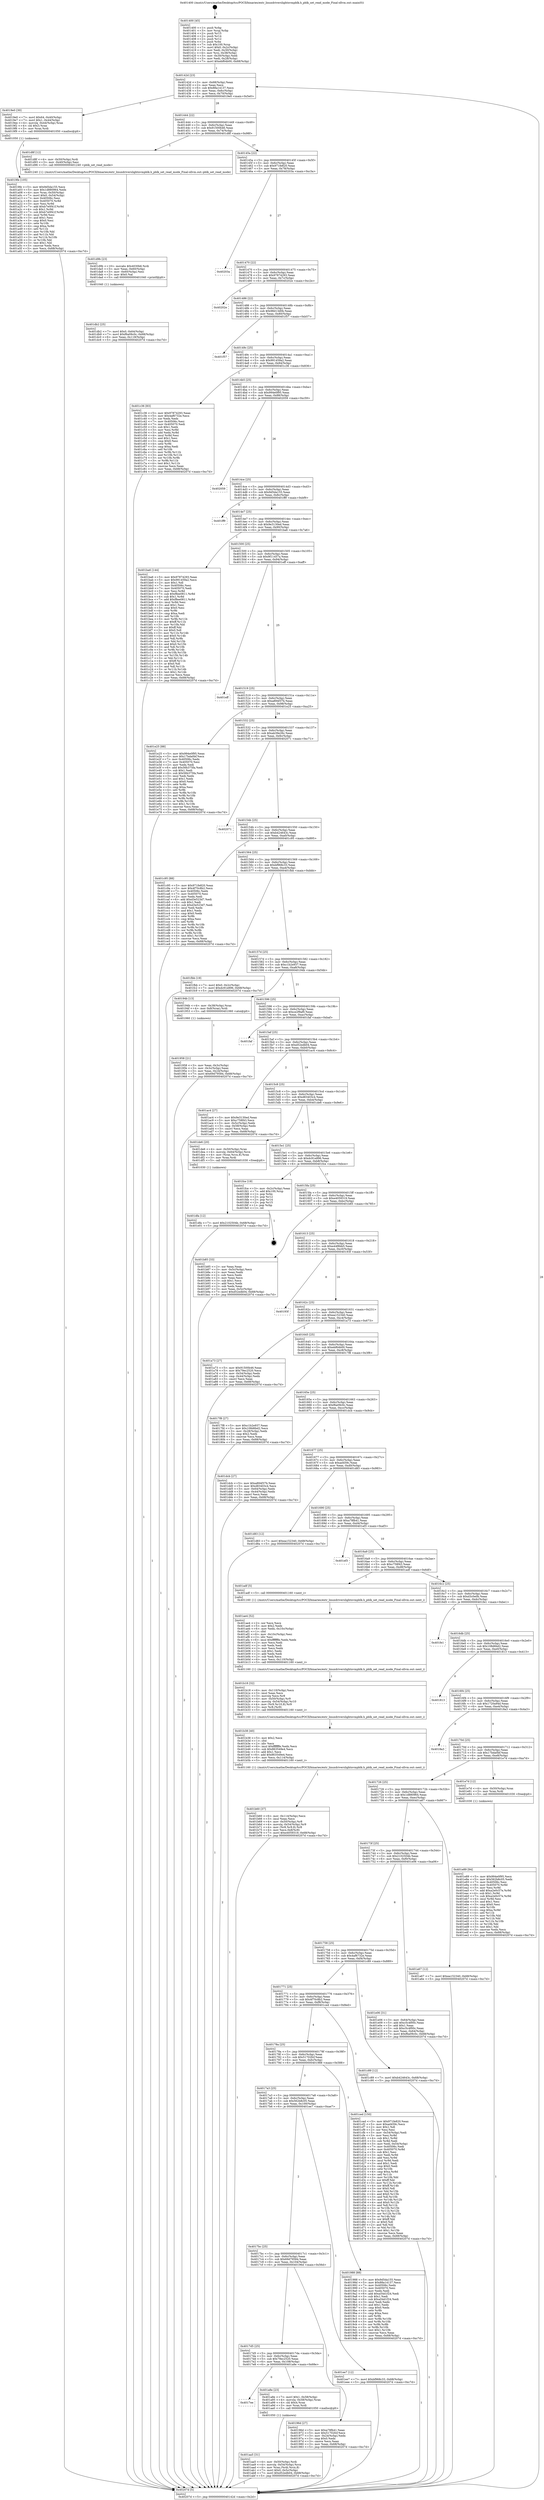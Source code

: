 digraph "0x401400" {
  label = "0x401400 (/mnt/c/Users/mathe/Desktop/tcc/POCII/binaries/extr_linuxdriverslightnvmpblk.h_pblk_set_read_mode_Final-ollvm.out::main(0))"
  labelloc = "t"
  node[shape=record]

  Entry [label="",width=0.3,height=0.3,shape=circle,fillcolor=black,style=filled]
  "0x40142d" [label="{
     0x40142d [23]\l
     | [instrs]\l
     &nbsp;&nbsp;0x40142d \<+3\>: mov -0x68(%rbp),%eax\l
     &nbsp;&nbsp;0x401430 \<+2\>: mov %eax,%ecx\l
     &nbsp;&nbsp;0x401432 \<+6\>: sub $0x88a14137,%ecx\l
     &nbsp;&nbsp;0x401438 \<+3\>: mov %eax,-0x6c(%rbp)\l
     &nbsp;&nbsp;0x40143b \<+3\>: mov %ecx,-0x70(%rbp)\l
     &nbsp;&nbsp;0x40143e \<+6\>: je 00000000004019e0 \<main+0x5e0\>\l
  }"]
  "0x4019e0" [label="{
     0x4019e0 [30]\l
     | [instrs]\l
     &nbsp;&nbsp;0x4019e0 \<+7\>: movl $0x64,-0x40(%rbp)\l
     &nbsp;&nbsp;0x4019e7 \<+7\>: movl $0x1,-0x44(%rbp)\l
     &nbsp;&nbsp;0x4019ee \<+4\>: movslq -0x44(%rbp),%rax\l
     &nbsp;&nbsp;0x4019f2 \<+4\>: shl $0x3,%rax\l
     &nbsp;&nbsp;0x4019f6 \<+3\>: mov %rax,%rdi\l
     &nbsp;&nbsp;0x4019f9 \<+5\>: call 0000000000401050 \<malloc@plt\>\l
     | [calls]\l
     &nbsp;&nbsp;0x401050 \{1\} (unknown)\l
  }"]
  "0x401444" [label="{
     0x401444 [22]\l
     | [instrs]\l
     &nbsp;&nbsp;0x401444 \<+5\>: jmp 0000000000401449 \<main+0x49\>\l
     &nbsp;&nbsp;0x401449 \<+3\>: mov -0x6c(%rbp),%eax\l
     &nbsp;&nbsp;0x40144c \<+5\>: sub $0x91500b46,%eax\l
     &nbsp;&nbsp;0x401451 \<+3\>: mov %eax,-0x74(%rbp)\l
     &nbsp;&nbsp;0x401454 \<+6\>: je 0000000000401d8f \<main+0x98f\>\l
  }"]
  Exit [label="",width=0.3,height=0.3,shape=circle,fillcolor=black,style=filled,peripheries=2]
  "0x401d8f" [label="{
     0x401d8f [12]\l
     | [instrs]\l
     &nbsp;&nbsp;0x401d8f \<+4\>: mov -0x50(%rbp),%rdi\l
     &nbsp;&nbsp;0x401d93 \<+3\>: mov -0x40(%rbp),%esi\l
     &nbsp;&nbsp;0x401d96 \<+5\>: call 0000000000401240 \<pblk_set_read_mode\>\l
     | [calls]\l
     &nbsp;&nbsp;0x401240 \{1\} (/mnt/c/Users/mathe/Desktop/tcc/POCII/binaries/extr_linuxdriverslightnvmpblk.h_pblk_set_read_mode_Final-ollvm.out::pblk_set_read_mode)\l
  }"]
  "0x40145a" [label="{
     0x40145a [22]\l
     | [instrs]\l
     &nbsp;&nbsp;0x40145a \<+5\>: jmp 000000000040145f \<main+0x5f\>\l
     &nbsp;&nbsp;0x40145f \<+3\>: mov -0x6c(%rbp),%eax\l
     &nbsp;&nbsp;0x401462 \<+5\>: sub $0x971fe820,%eax\l
     &nbsp;&nbsp;0x401467 \<+3\>: mov %eax,-0x78(%rbp)\l
     &nbsp;&nbsp;0x40146a \<+6\>: je 000000000040203a \<main+0xc3a\>\l
  }"]
  "0x401e89" [label="{
     0x401e89 [94]\l
     | [instrs]\l
     &nbsp;&nbsp;0x401e89 \<+5\>: mov $0x994e0f95,%ecx\l
     &nbsp;&nbsp;0x401e8e \<+5\>: mov $0x562b8c05,%edx\l
     &nbsp;&nbsp;0x401e93 \<+7\>: mov 0x40506c,%esi\l
     &nbsp;&nbsp;0x401e9a \<+8\>: mov 0x405070,%r8d\l
     &nbsp;&nbsp;0x401ea2 \<+3\>: mov %esi,%r9d\l
     &nbsp;&nbsp;0x401ea5 \<+7\>: add $0xa2e0c57e,%r9d\l
     &nbsp;&nbsp;0x401eac \<+4\>: sub $0x1,%r9d\l
     &nbsp;&nbsp;0x401eb0 \<+7\>: sub $0xa2e0c57e,%r9d\l
     &nbsp;&nbsp;0x401eb7 \<+4\>: imul %r9d,%esi\l
     &nbsp;&nbsp;0x401ebb \<+3\>: and $0x1,%esi\l
     &nbsp;&nbsp;0x401ebe \<+3\>: cmp $0x0,%esi\l
     &nbsp;&nbsp;0x401ec1 \<+4\>: sete %r10b\l
     &nbsp;&nbsp;0x401ec5 \<+4\>: cmp $0xa,%r8d\l
     &nbsp;&nbsp;0x401ec9 \<+4\>: setl %r11b\l
     &nbsp;&nbsp;0x401ecd \<+3\>: mov %r10b,%bl\l
     &nbsp;&nbsp;0x401ed0 \<+3\>: and %r11b,%bl\l
     &nbsp;&nbsp;0x401ed3 \<+3\>: xor %r11b,%r10b\l
     &nbsp;&nbsp;0x401ed6 \<+3\>: or %r10b,%bl\l
     &nbsp;&nbsp;0x401ed9 \<+3\>: test $0x1,%bl\l
     &nbsp;&nbsp;0x401edc \<+3\>: cmovne %edx,%ecx\l
     &nbsp;&nbsp;0x401edf \<+3\>: mov %ecx,-0x68(%rbp)\l
     &nbsp;&nbsp;0x401ee2 \<+5\>: jmp 000000000040207d \<main+0xc7d\>\l
  }"]
  "0x40203a" [label="{
     0x40203a\l
  }", style=dashed]
  "0x401470" [label="{
     0x401470 [22]\l
     | [instrs]\l
     &nbsp;&nbsp;0x401470 \<+5\>: jmp 0000000000401475 \<main+0x75\>\l
     &nbsp;&nbsp;0x401475 \<+3\>: mov -0x6c(%rbp),%eax\l
     &nbsp;&nbsp;0x401478 \<+5\>: sub $0x97874293,%eax\l
     &nbsp;&nbsp;0x40147d \<+3\>: mov %eax,-0x7c(%rbp)\l
     &nbsp;&nbsp;0x401480 \<+6\>: je 000000000040202e \<main+0xc2e\>\l
  }"]
  "0x401dfa" [label="{
     0x401dfa [12]\l
     | [instrs]\l
     &nbsp;&nbsp;0x401dfa \<+7\>: movl $0x2102504b,-0x68(%rbp)\l
     &nbsp;&nbsp;0x401e01 \<+5\>: jmp 000000000040207d \<main+0xc7d\>\l
  }"]
  "0x40202e" [label="{
     0x40202e\l
  }", style=dashed]
  "0x401486" [label="{
     0x401486 [22]\l
     | [instrs]\l
     &nbsp;&nbsp;0x401486 \<+5\>: jmp 000000000040148b \<main+0x8b\>\l
     &nbsp;&nbsp;0x40148b \<+3\>: mov -0x6c(%rbp),%eax\l
     &nbsp;&nbsp;0x40148e \<+5\>: sub $0x98d13d0b,%eax\l
     &nbsp;&nbsp;0x401493 \<+3\>: mov %eax,-0x80(%rbp)\l
     &nbsp;&nbsp;0x401496 \<+6\>: je 0000000000401f57 \<main+0xb57\>\l
  }"]
  "0x401db2" [label="{
     0x401db2 [25]\l
     | [instrs]\l
     &nbsp;&nbsp;0x401db2 \<+7\>: movl $0x0,-0x64(%rbp)\l
     &nbsp;&nbsp;0x401db9 \<+7\>: movl $0xf6a09c0c,-0x68(%rbp)\l
     &nbsp;&nbsp;0x401dc0 \<+6\>: mov %eax,-0x118(%rbp)\l
     &nbsp;&nbsp;0x401dc6 \<+5\>: jmp 000000000040207d \<main+0xc7d\>\l
  }"]
  "0x401f57" [label="{
     0x401f57\l
  }", style=dashed]
  "0x40149c" [label="{
     0x40149c [25]\l
     | [instrs]\l
     &nbsp;&nbsp;0x40149c \<+5\>: jmp 00000000004014a1 \<main+0xa1\>\l
     &nbsp;&nbsp;0x4014a1 \<+3\>: mov -0x6c(%rbp),%eax\l
     &nbsp;&nbsp;0x4014a4 \<+5\>: sub $0x991459a2,%eax\l
     &nbsp;&nbsp;0x4014a9 \<+6\>: mov %eax,-0x84(%rbp)\l
     &nbsp;&nbsp;0x4014af \<+6\>: je 0000000000401c36 \<main+0x836\>\l
  }"]
  "0x401d9b" [label="{
     0x401d9b [23]\l
     | [instrs]\l
     &nbsp;&nbsp;0x401d9b \<+10\>: movabs $0x4030b6,%rdi\l
     &nbsp;&nbsp;0x401da5 \<+3\>: mov %eax,-0x60(%rbp)\l
     &nbsp;&nbsp;0x401da8 \<+3\>: mov -0x60(%rbp),%esi\l
     &nbsp;&nbsp;0x401dab \<+2\>: mov $0x0,%al\l
     &nbsp;&nbsp;0x401dad \<+5\>: call 0000000000401040 \<printf@plt\>\l
     | [calls]\l
     &nbsp;&nbsp;0x401040 \{1\} (unknown)\l
  }"]
  "0x401c36" [label="{
     0x401c36 [83]\l
     | [instrs]\l
     &nbsp;&nbsp;0x401c36 \<+5\>: mov $0x97874293,%eax\l
     &nbsp;&nbsp;0x401c3b \<+5\>: mov $0x4af6732e,%ecx\l
     &nbsp;&nbsp;0x401c40 \<+2\>: xor %edx,%edx\l
     &nbsp;&nbsp;0x401c42 \<+7\>: mov 0x40506c,%esi\l
     &nbsp;&nbsp;0x401c49 \<+7\>: mov 0x405070,%edi\l
     &nbsp;&nbsp;0x401c50 \<+3\>: sub $0x1,%edx\l
     &nbsp;&nbsp;0x401c53 \<+3\>: mov %esi,%r8d\l
     &nbsp;&nbsp;0x401c56 \<+3\>: add %edx,%r8d\l
     &nbsp;&nbsp;0x401c59 \<+4\>: imul %r8d,%esi\l
     &nbsp;&nbsp;0x401c5d \<+3\>: and $0x1,%esi\l
     &nbsp;&nbsp;0x401c60 \<+3\>: cmp $0x0,%esi\l
     &nbsp;&nbsp;0x401c63 \<+4\>: sete %r9b\l
     &nbsp;&nbsp;0x401c67 \<+3\>: cmp $0xa,%edi\l
     &nbsp;&nbsp;0x401c6a \<+4\>: setl %r10b\l
     &nbsp;&nbsp;0x401c6e \<+3\>: mov %r9b,%r11b\l
     &nbsp;&nbsp;0x401c71 \<+3\>: and %r10b,%r11b\l
     &nbsp;&nbsp;0x401c74 \<+3\>: xor %r10b,%r9b\l
     &nbsp;&nbsp;0x401c77 \<+3\>: or %r9b,%r11b\l
     &nbsp;&nbsp;0x401c7a \<+4\>: test $0x1,%r11b\l
     &nbsp;&nbsp;0x401c7e \<+3\>: cmovne %ecx,%eax\l
     &nbsp;&nbsp;0x401c81 \<+3\>: mov %eax,-0x68(%rbp)\l
     &nbsp;&nbsp;0x401c84 \<+5\>: jmp 000000000040207d \<main+0xc7d\>\l
  }"]
  "0x4014b5" [label="{
     0x4014b5 [25]\l
     | [instrs]\l
     &nbsp;&nbsp;0x4014b5 \<+5\>: jmp 00000000004014ba \<main+0xba\>\l
     &nbsp;&nbsp;0x4014ba \<+3\>: mov -0x6c(%rbp),%eax\l
     &nbsp;&nbsp;0x4014bd \<+5\>: sub $0x994e0f95,%eax\l
     &nbsp;&nbsp;0x4014c2 \<+6\>: mov %eax,-0x88(%rbp)\l
     &nbsp;&nbsp;0x4014c8 \<+6\>: je 0000000000402059 \<main+0xc59\>\l
  }"]
  "0x401b60" [label="{
     0x401b60 [37]\l
     | [instrs]\l
     &nbsp;&nbsp;0x401b60 \<+6\>: mov -0x114(%rbp),%ecx\l
     &nbsp;&nbsp;0x401b66 \<+3\>: imul %eax,%ecx\l
     &nbsp;&nbsp;0x401b69 \<+4\>: mov -0x50(%rbp),%r8\l
     &nbsp;&nbsp;0x401b6d \<+4\>: movslq -0x54(%rbp),%r9\l
     &nbsp;&nbsp;0x401b71 \<+4\>: mov (%r8,%r9,8),%r8\l
     &nbsp;&nbsp;0x401b75 \<+4\>: mov %ecx,0x8(%r8)\l
     &nbsp;&nbsp;0x401b79 \<+7\>: movl $0xe4059319,-0x68(%rbp)\l
     &nbsp;&nbsp;0x401b80 \<+5\>: jmp 000000000040207d \<main+0xc7d\>\l
  }"]
  "0x402059" [label="{
     0x402059\l
  }", style=dashed]
  "0x4014ce" [label="{
     0x4014ce [25]\l
     | [instrs]\l
     &nbsp;&nbsp;0x4014ce \<+5\>: jmp 00000000004014d3 \<main+0xd3\>\l
     &nbsp;&nbsp;0x4014d3 \<+3\>: mov -0x6c(%rbp),%eax\l
     &nbsp;&nbsp;0x4014d6 \<+5\>: sub $0x9d5da155,%eax\l
     &nbsp;&nbsp;0x4014db \<+6\>: mov %eax,-0x8c(%rbp)\l
     &nbsp;&nbsp;0x4014e1 \<+6\>: je 0000000000401ff9 \<main+0xbf9\>\l
  }"]
  "0x401b38" [label="{
     0x401b38 [40]\l
     | [instrs]\l
     &nbsp;&nbsp;0x401b38 \<+5\>: mov $0x2,%ecx\l
     &nbsp;&nbsp;0x401b3d \<+1\>: cltd\l
     &nbsp;&nbsp;0x401b3e \<+2\>: idiv %ecx\l
     &nbsp;&nbsp;0x401b40 \<+6\>: imul $0xfffffffe,%edx,%ecx\l
     &nbsp;&nbsp;0x401b46 \<+6\>: sub $0x863549e4,%ecx\l
     &nbsp;&nbsp;0x401b4c \<+3\>: add $0x1,%ecx\l
     &nbsp;&nbsp;0x401b4f \<+6\>: add $0x863549e4,%ecx\l
     &nbsp;&nbsp;0x401b55 \<+6\>: mov %ecx,-0x114(%rbp)\l
     &nbsp;&nbsp;0x401b5b \<+5\>: call 0000000000401160 \<next_i\>\l
     | [calls]\l
     &nbsp;&nbsp;0x401160 \{1\} (/mnt/c/Users/mathe/Desktop/tcc/POCII/binaries/extr_linuxdriverslightnvmpblk.h_pblk_set_read_mode_Final-ollvm.out::next_i)\l
  }"]
  "0x401ff9" [label="{
     0x401ff9\l
  }", style=dashed]
  "0x4014e7" [label="{
     0x4014e7 [25]\l
     | [instrs]\l
     &nbsp;&nbsp;0x4014e7 \<+5\>: jmp 00000000004014ec \<main+0xec\>\l
     &nbsp;&nbsp;0x4014ec \<+3\>: mov -0x6c(%rbp),%eax\l
     &nbsp;&nbsp;0x4014ef \<+5\>: sub $0x9e3130ed,%eax\l
     &nbsp;&nbsp;0x4014f4 \<+6\>: mov %eax,-0x90(%rbp)\l
     &nbsp;&nbsp;0x4014fa \<+6\>: je 0000000000401ba6 \<main+0x7a6\>\l
  }"]
  "0x401b18" [label="{
     0x401b18 [32]\l
     | [instrs]\l
     &nbsp;&nbsp;0x401b18 \<+6\>: mov -0x110(%rbp),%ecx\l
     &nbsp;&nbsp;0x401b1e \<+3\>: imul %eax,%ecx\l
     &nbsp;&nbsp;0x401b21 \<+3\>: movslq %ecx,%r8\l
     &nbsp;&nbsp;0x401b24 \<+4\>: mov -0x50(%rbp),%r9\l
     &nbsp;&nbsp;0x401b28 \<+4\>: movslq -0x54(%rbp),%r10\l
     &nbsp;&nbsp;0x401b2c \<+4\>: mov (%r9,%r10,8),%r9\l
     &nbsp;&nbsp;0x401b30 \<+3\>: mov %r8,(%r9)\l
     &nbsp;&nbsp;0x401b33 \<+5\>: call 0000000000401160 \<next_i\>\l
     | [calls]\l
     &nbsp;&nbsp;0x401160 \{1\} (/mnt/c/Users/mathe/Desktop/tcc/POCII/binaries/extr_linuxdriverslightnvmpblk.h_pblk_set_read_mode_Final-ollvm.out::next_i)\l
  }"]
  "0x401ba6" [label="{
     0x401ba6 [144]\l
     | [instrs]\l
     &nbsp;&nbsp;0x401ba6 \<+5\>: mov $0x97874293,%eax\l
     &nbsp;&nbsp;0x401bab \<+5\>: mov $0x991459a2,%ecx\l
     &nbsp;&nbsp;0x401bb0 \<+2\>: mov $0x1,%dl\l
     &nbsp;&nbsp;0x401bb2 \<+7\>: mov 0x40506c,%esi\l
     &nbsp;&nbsp;0x401bb9 \<+7\>: mov 0x405070,%edi\l
     &nbsp;&nbsp;0x401bc0 \<+3\>: mov %esi,%r8d\l
     &nbsp;&nbsp;0x401bc3 \<+7\>: sub $0xf8ee0811,%r8d\l
     &nbsp;&nbsp;0x401bca \<+4\>: sub $0x1,%r8d\l
     &nbsp;&nbsp;0x401bce \<+7\>: add $0xf8ee0811,%r8d\l
     &nbsp;&nbsp;0x401bd5 \<+4\>: imul %r8d,%esi\l
     &nbsp;&nbsp;0x401bd9 \<+3\>: and $0x1,%esi\l
     &nbsp;&nbsp;0x401bdc \<+3\>: cmp $0x0,%esi\l
     &nbsp;&nbsp;0x401bdf \<+4\>: sete %r9b\l
     &nbsp;&nbsp;0x401be3 \<+3\>: cmp $0xa,%edi\l
     &nbsp;&nbsp;0x401be6 \<+4\>: setl %r10b\l
     &nbsp;&nbsp;0x401bea \<+3\>: mov %r9b,%r11b\l
     &nbsp;&nbsp;0x401bed \<+4\>: xor $0xff,%r11b\l
     &nbsp;&nbsp;0x401bf1 \<+3\>: mov %r10b,%bl\l
     &nbsp;&nbsp;0x401bf4 \<+3\>: xor $0xff,%bl\l
     &nbsp;&nbsp;0x401bf7 \<+3\>: xor $0x0,%dl\l
     &nbsp;&nbsp;0x401bfa \<+3\>: mov %r11b,%r14b\l
     &nbsp;&nbsp;0x401bfd \<+4\>: and $0x0,%r14b\l
     &nbsp;&nbsp;0x401c01 \<+3\>: and %dl,%r9b\l
     &nbsp;&nbsp;0x401c04 \<+3\>: mov %bl,%r15b\l
     &nbsp;&nbsp;0x401c07 \<+4\>: and $0x0,%r15b\l
     &nbsp;&nbsp;0x401c0b \<+3\>: and %dl,%r10b\l
     &nbsp;&nbsp;0x401c0e \<+3\>: or %r9b,%r14b\l
     &nbsp;&nbsp;0x401c11 \<+3\>: or %r10b,%r15b\l
     &nbsp;&nbsp;0x401c14 \<+3\>: xor %r15b,%r14b\l
     &nbsp;&nbsp;0x401c17 \<+3\>: or %bl,%r11b\l
     &nbsp;&nbsp;0x401c1a \<+4\>: xor $0xff,%r11b\l
     &nbsp;&nbsp;0x401c1e \<+3\>: or $0x0,%dl\l
     &nbsp;&nbsp;0x401c21 \<+3\>: and %dl,%r11b\l
     &nbsp;&nbsp;0x401c24 \<+3\>: or %r11b,%r14b\l
     &nbsp;&nbsp;0x401c27 \<+4\>: test $0x1,%r14b\l
     &nbsp;&nbsp;0x401c2b \<+3\>: cmovne %ecx,%eax\l
     &nbsp;&nbsp;0x401c2e \<+3\>: mov %eax,-0x68(%rbp)\l
     &nbsp;&nbsp;0x401c31 \<+5\>: jmp 000000000040207d \<main+0xc7d\>\l
  }"]
  "0x401500" [label="{
     0x401500 [25]\l
     | [instrs]\l
     &nbsp;&nbsp;0x401500 \<+5\>: jmp 0000000000401505 \<main+0x105\>\l
     &nbsp;&nbsp;0x401505 \<+3\>: mov -0x6c(%rbp),%eax\l
     &nbsp;&nbsp;0x401508 \<+5\>: sub $0x9f11457a,%eax\l
     &nbsp;&nbsp;0x40150d \<+6\>: mov %eax,-0x94(%rbp)\l
     &nbsp;&nbsp;0x401513 \<+6\>: je 0000000000401eff \<main+0xaff\>\l
  }"]
  "0x401ae4" [label="{
     0x401ae4 [52]\l
     | [instrs]\l
     &nbsp;&nbsp;0x401ae4 \<+2\>: xor %ecx,%ecx\l
     &nbsp;&nbsp;0x401ae6 \<+5\>: mov $0x2,%edx\l
     &nbsp;&nbsp;0x401aeb \<+6\>: mov %edx,-0x10c(%rbp)\l
     &nbsp;&nbsp;0x401af1 \<+1\>: cltd\l
     &nbsp;&nbsp;0x401af2 \<+6\>: mov -0x10c(%rbp),%esi\l
     &nbsp;&nbsp;0x401af8 \<+2\>: idiv %esi\l
     &nbsp;&nbsp;0x401afa \<+6\>: imul $0xfffffffe,%edx,%edx\l
     &nbsp;&nbsp;0x401b00 \<+2\>: mov %ecx,%edi\l
     &nbsp;&nbsp;0x401b02 \<+2\>: sub %edx,%edi\l
     &nbsp;&nbsp;0x401b04 \<+2\>: mov %ecx,%edx\l
     &nbsp;&nbsp;0x401b06 \<+3\>: sub $0x1,%edx\l
     &nbsp;&nbsp;0x401b09 \<+2\>: add %edx,%edi\l
     &nbsp;&nbsp;0x401b0b \<+2\>: sub %edi,%ecx\l
     &nbsp;&nbsp;0x401b0d \<+6\>: mov %ecx,-0x110(%rbp)\l
     &nbsp;&nbsp;0x401b13 \<+5\>: call 0000000000401160 \<next_i\>\l
     | [calls]\l
     &nbsp;&nbsp;0x401160 \{1\} (/mnt/c/Users/mathe/Desktop/tcc/POCII/binaries/extr_linuxdriverslightnvmpblk.h_pblk_set_read_mode_Final-ollvm.out::next_i)\l
  }"]
  "0x401eff" [label="{
     0x401eff\l
  }", style=dashed]
  "0x401519" [label="{
     0x401519 [25]\l
     | [instrs]\l
     &nbsp;&nbsp;0x401519 \<+5\>: jmp 000000000040151e \<main+0x11e\>\l
     &nbsp;&nbsp;0x40151e \<+3\>: mov -0x6c(%rbp),%eax\l
     &nbsp;&nbsp;0x401521 \<+5\>: sub $0xa894f37b,%eax\l
     &nbsp;&nbsp;0x401526 \<+6\>: mov %eax,-0x98(%rbp)\l
     &nbsp;&nbsp;0x40152c \<+6\>: je 0000000000401e25 \<main+0xa25\>\l
  }"]
  "0x401aa5" [label="{
     0x401aa5 [31]\l
     | [instrs]\l
     &nbsp;&nbsp;0x401aa5 \<+4\>: mov -0x50(%rbp),%rdi\l
     &nbsp;&nbsp;0x401aa9 \<+4\>: movslq -0x54(%rbp),%rcx\l
     &nbsp;&nbsp;0x401aad \<+4\>: mov %rax,(%rdi,%rcx,8)\l
     &nbsp;&nbsp;0x401ab1 \<+7\>: movl $0x0,-0x5c(%rbp)\l
     &nbsp;&nbsp;0x401ab8 \<+7\>: movl $0xd52edb04,-0x68(%rbp)\l
     &nbsp;&nbsp;0x401abf \<+5\>: jmp 000000000040207d \<main+0xc7d\>\l
  }"]
  "0x401e25" [label="{
     0x401e25 [88]\l
     | [instrs]\l
     &nbsp;&nbsp;0x401e25 \<+5\>: mov $0x994e0f95,%eax\l
     &nbsp;&nbsp;0x401e2a \<+5\>: mov $0x17bda0bf,%ecx\l
     &nbsp;&nbsp;0x401e2f \<+7\>: mov 0x40506c,%edx\l
     &nbsp;&nbsp;0x401e36 \<+7\>: mov 0x405070,%esi\l
     &nbsp;&nbsp;0x401e3d \<+2\>: mov %edx,%edi\l
     &nbsp;&nbsp;0x401e3f \<+6\>: add $0x56b375fa,%edi\l
     &nbsp;&nbsp;0x401e45 \<+3\>: sub $0x1,%edi\l
     &nbsp;&nbsp;0x401e48 \<+6\>: sub $0x56b375fa,%edi\l
     &nbsp;&nbsp;0x401e4e \<+3\>: imul %edi,%edx\l
     &nbsp;&nbsp;0x401e51 \<+3\>: and $0x1,%edx\l
     &nbsp;&nbsp;0x401e54 \<+3\>: cmp $0x0,%edx\l
     &nbsp;&nbsp;0x401e57 \<+4\>: sete %r8b\l
     &nbsp;&nbsp;0x401e5b \<+3\>: cmp $0xa,%esi\l
     &nbsp;&nbsp;0x401e5e \<+4\>: setl %r9b\l
     &nbsp;&nbsp;0x401e62 \<+3\>: mov %r8b,%r10b\l
     &nbsp;&nbsp;0x401e65 \<+3\>: and %r9b,%r10b\l
     &nbsp;&nbsp;0x401e68 \<+3\>: xor %r9b,%r8b\l
     &nbsp;&nbsp;0x401e6b \<+3\>: or %r8b,%r10b\l
     &nbsp;&nbsp;0x401e6e \<+4\>: test $0x1,%r10b\l
     &nbsp;&nbsp;0x401e72 \<+3\>: cmovne %ecx,%eax\l
     &nbsp;&nbsp;0x401e75 \<+3\>: mov %eax,-0x68(%rbp)\l
     &nbsp;&nbsp;0x401e78 \<+5\>: jmp 000000000040207d \<main+0xc7d\>\l
  }"]
  "0x401532" [label="{
     0x401532 [25]\l
     | [instrs]\l
     &nbsp;&nbsp;0x401532 \<+5\>: jmp 0000000000401537 \<main+0x137\>\l
     &nbsp;&nbsp;0x401537 \<+3\>: mov -0x6c(%rbp),%eax\l
     &nbsp;&nbsp;0x40153a \<+5\>: sub $0xab39e26c,%eax\l
     &nbsp;&nbsp;0x40153f \<+6\>: mov %eax,-0x9c(%rbp)\l
     &nbsp;&nbsp;0x401545 \<+6\>: je 0000000000402071 \<main+0xc71\>\l
  }"]
  "0x4017ee" [label="{
     0x4017ee\l
  }", style=dashed]
  "0x402071" [label="{
     0x402071\l
  }", style=dashed]
  "0x40154b" [label="{
     0x40154b [25]\l
     | [instrs]\l
     &nbsp;&nbsp;0x40154b \<+5\>: jmp 0000000000401550 \<main+0x150\>\l
     &nbsp;&nbsp;0x401550 \<+3\>: mov -0x6c(%rbp),%eax\l
     &nbsp;&nbsp;0x401553 \<+5\>: sub $0xb424643c,%eax\l
     &nbsp;&nbsp;0x401558 \<+6\>: mov %eax,-0xa0(%rbp)\l
     &nbsp;&nbsp;0x40155e \<+6\>: je 0000000000401c95 \<main+0x895\>\l
  }"]
  "0x401a8e" [label="{
     0x401a8e [23]\l
     | [instrs]\l
     &nbsp;&nbsp;0x401a8e \<+7\>: movl $0x1,-0x58(%rbp)\l
     &nbsp;&nbsp;0x401a95 \<+4\>: movslq -0x58(%rbp),%rax\l
     &nbsp;&nbsp;0x401a99 \<+4\>: shl $0x4,%rax\l
     &nbsp;&nbsp;0x401a9d \<+3\>: mov %rax,%rdi\l
     &nbsp;&nbsp;0x401aa0 \<+5\>: call 0000000000401050 \<malloc@plt\>\l
     | [calls]\l
     &nbsp;&nbsp;0x401050 \{1\} (unknown)\l
  }"]
  "0x401c95" [label="{
     0x401c95 [88]\l
     | [instrs]\l
     &nbsp;&nbsp;0x401c95 \<+5\>: mov $0x971fe820,%eax\l
     &nbsp;&nbsp;0x401c9a \<+5\>: mov $0x4f70c8b2,%ecx\l
     &nbsp;&nbsp;0x401c9f \<+7\>: mov 0x40506c,%edx\l
     &nbsp;&nbsp;0x401ca6 \<+7\>: mov 0x405070,%esi\l
     &nbsp;&nbsp;0x401cad \<+2\>: mov %edx,%edi\l
     &nbsp;&nbsp;0x401caf \<+6\>: add $0xd3e523d7,%edi\l
     &nbsp;&nbsp;0x401cb5 \<+3\>: sub $0x1,%edi\l
     &nbsp;&nbsp;0x401cb8 \<+6\>: sub $0xd3e523d7,%edi\l
     &nbsp;&nbsp;0x401cbe \<+3\>: imul %edi,%edx\l
     &nbsp;&nbsp;0x401cc1 \<+3\>: and $0x1,%edx\l
     &nbsp;&nbsp;0x401cc4 \<+3\>: cmp $0x0,%edx\l
     &nbsp;&nbsp;0x401cc7 \<+4\>: sete %r8b\l
     &nbsp;&nbsp;0x401ccb \<+3\>: cmp $0xa,%esi\l
     &nbsp;&nbsp;0x401cce \<+4\>: setl %r9b\l
     &nbsp;&nbsp;0x401cd2 \<+3\>: mov %r8b,%r10b\l
     &nbsp;&nbsp;0x401cd5 \<+3\>: and %r9b,%r10b\l
     &nbsp;&nbsp;0x401cd8 \<+3\>: xor %r9b,%r8b\l
     &nbsp;&nbsp;0x401cdb \<+3\>: or %r8b,%r10b\l
     &nbsp;&nbsp;0x401cde \<+4\>: test $0x1,%r10b\l
     &nbsp;&nbsp;0x401ce2 \<+3\>: cmovne %ecx,%eax\l
     &nbsp;&nbsp;0x401ce5 \<+3\>: mov %eax,-0x68(%rbp)\l
     &nbsp;&nbsp;0x401ce8 \<+5\>: jmp 000000000040207d \<main+0xc7d\>\l
  }"]
  "0x401564" [label="{
     0x401564 [25]\l
     | [instrs]\l
     &nbsp;&nbsp;0x401564 \<+5\>: jmp 0000000000401569 \<main+0x169\>\l
     &nbsp;&nbsp;0x401569 \<+3\>: mov -0x6c(%rbp),%eax\l
     &nbsp;&nbsp;0x40156c \<+5\>: sub $0xbf968c33,%eax\l
     &nbsp;&nbsp;0x401571 \<+6\>: mov %eax,-0xa4(%rbp)\l
     &nbsp;&nbsp;0x401577 \<+6\>: je 0000000000401fbb \<main+0xbbb\>\l
  }"]
  "0x4019fe" [label="{
     0x4019fe [105]\l
     | [instrs]\l
     &nbsp;&nbsp;0x4019fe \<+5\>: mov $0x9d5da155,%ecx\l
     &nbsp;&nbsp;0x401a03 \<+5\>: mov $0x1d880964,%edx\l
     &nbsp;&nbsp;0x401a08 \<+4\>: mov %rax,-0x50(%rbp)\l
     &nbsp;&nbsp;0x401a0c \<+7\>: movl $0x0,-0x54(%rbp)\l
     &nbsp;&nbsp;0x401a13 \<+7\>: mov 0x40506c,%esi\l
     &nbsp;&nbsp;0x401a1a \<+8\>: mov 0x405070,%r8d\l
     &nbsp;&nbsp;0x401a22 \<+3\>: mov %esi,%r9d\l
     &nbsp;&nbsp;0x401a25 \<+7\>: add $0xb7e0f41f,%r9d\l
     &nbsp;&nbsp;0x401a2c \<+4\>: sub $0x1,%r9d\l
     &nbsp;&nbsp;0x401a30 \<+7\>: sub $0xb7e0f41f,%r9d\l
     &nbsp;&nbsp;0x401a37 \<+4\>: imul %r9d,%esi\l
     &nbsp;&nbsp;0x401a3b \<+3\>: and $0x1,%esi\l
     &nbsp;&nbsp;0x401a3e \<+3\>: cmp $0x0,%esi\l
     &nbsp;&nbsp;0x401a41 \<+4\>: sete %r10b\l
     &nbsp;&nbsp;0x401a45 \<+4\>: cmp $0xa,%r8d\l
     &nbsp;&nbsp;0x401a49 \<+4\>: setl %r11b\l
     &nbsp;&nbsp;0x401a4d \<+3\>: mov %r10b,%bl\l
     &nbsp;&nbsp;0x401a50 \<+3\>: and %r11b,%bl\l
     &nbsp;&nbsp;0x401a53 \<+3\>: xor %r11b,%r10b\l
     &nbsp;&nbsp;0x401a56 \<+3\>: or %r10b,%bl\l
     &nbsp;&nbsp;0x401a59 \<+3\>: test $0x1,%bl\l
     &nbsp;&nbsp;0x401a5c \<+3\>: cmovne %edx,%ecx\l
     &nbsp;&nbsp;0x401a5f \<+3\>: mov %ecx,-0x68(%rbp)\l
     &nbsp;&nbsp;0x401a62 \<+5\>: jmp 000000000040207d \<main+0xc7d\>\l
  }"]
  "0x401fbb" [label="{
     0x401fbb [19]\l
     | [instrs]\l
     &nbsp;&nbsp;0x401fbb \<+7\>: movl $0x0,-0x2c(%rbp)\l
     &nbsp;&nbsp;0x401fc2 \<+7\>: movl $0xdc91e896,-0x68(%rbp)\l
     &nbsp;&nbsp;0x401fc9 \<+5\>: jmp 000000000040207d \<main+0xc7d\>\l
  }"]
  "0x40157d" [label="{
     0x40157d [25]\l
     | [instrs]\l
     &nbsp;&nbsp;0x40157d \<+5\>: jmp 0000000000401582 \<main+0x182\>\l
     &nbsp;&nbsp;0x401582 \<+3\>: mov -0x6c(%rbp),%eax\l
     &nbsp;&nbsp;0x401585 \<+5\>: sub $0xc1b2e937,%eax\l
     &nbsp;&nbsp;0x40158a \<+6\>: mov %eax,-0xa8(%rbp)\l
     &nbsp;&nbsp;0x401590 \<+6\>: je 000000000040194b \<main+0x54b\>\l
  }"]
  "0x4017d5" [label="{
     0x4017d5 [25]\l
     | [instrs]\l
     &nbsp;&nbsp;0x4017d5 \<+5\>: jmp 00000000004017da \<main+0x3da\>\l
     &nbsp;&nbsp;0x4017da \<+3\>: mov -0x6c(%rbp),%eax\l
     &nbsp;&nbsp;0x4017dd \<+5\>: sub $0x79ec2520,%eax\l
     &nbsp;&nbsp;0x4017e2 \<+6\>: mov %eax,-0x108(%rbp)\l
     &nbsp;&nbsp;0x4017e8 \<+6\>: je 0000000000401a8e \<main+0x68e\>\l
  }"]
  "0x40194b" [label="{
     0x40194b [13]\l
     | [instrs]\l
     &nbsp;&nbsp;0x40194b \<+4\>: mov -0x38(%rbp),%rax\l
     &nbsp;&nbsp;0x40194f \<+4\>: mov 0x8(%rax),%rdi\l
     &nbsp;&nbsp;0x401953 \<+5\>: call 0000000000401060 \<atoi@plt\>\l
     | [calls]\l
     &nbsp;&nbsp;0x401060 \{1\} (unknown)\l
  }"]
  "0x401596" [label="{
     0x401596 [25]\l
     | [instrs]\l
     &nbsp;&nbsp;0x401596 \<+5\>: jmp 000000000040159b \<main+0x19b\>\l
     &nbsp;&nbsp;0x40159b \<+3\>: mov -0x6c(%rbp),%eax\l
     &nbsp;&nbsp;0x40159e \<+5\>: sub $0xce2f9af0,%eax\l
     &nbsp;&nbsp;0x4015a3 \<+6\>: mov %eax,-0xac(%rbp)\l
     &nbsp;&nbsp;0x4015a9 \<+6\>: je 0000000000401faf \<main+0xbaf\>\l
  }"]
  "0x40196d" [label="{
     0x40196d [27]\l
     | [instrs]\l
     &nbsp;&nbsp;0x40196d \<+5\>: mov $0xa78fb41,%eax\l
     &nbsp;&nbsp;0x401972 \<+5\>: mov $0x51702fcf,%ecx\l
     &nbsp;&nbsp;0x401977 \<+3\>: mov -0x24(%rbp),%edx\l
     &nbsp;&nbsp;0x40197a \<+3\>: cmp $0x0,%edx\l
     &nbsp;&nbsp;0x40197d \<+3\>: cmove %ecx,%eax\l
     &nbsp;&nbsp;0x401980 \<+3\>: mov %eax,-0x68(%rbp)\l
     &nbsp;&nbsp;0x401983 \<+5\>: jmp 000000000040207d \<main+0xc7d\>\l
  }"]
  "0x401faf" [label="{
     0x401faf\l
  }", style=dashed]
  "0x4015af" [label="{
     0x4015af [25]\l
     | [instrs]\l
     &nbsp;&nbsp;0x4015af \<+5\>: jmp 00000000004015b4 \<main+0x1b4\>\l
     &nbsp;&nbsp;0x4015b4 \<+3\>: mov -0x6c(%rbp),%eax\l
     &nbsp;&nbsp;0x4015b7 \<+5\>: sub $0xd52edb04,%eax\l
     &nbsp;&nbsp;0x4015bc \<+6\>: mov %eax,-0xb0(%rbp)\l
     &nbsp;&nbsp;0x4015c2 \<+6\>: je 0000000000401ac4 \<main+0x6c4\>\l
  }"]
  "0x4017bc" [label="{
     0x4017bc [25]\l
     | [instrs]\l
     &nbsp;&nbsp;0x4017bc \<+5\>: jmp 00000000004017c1 \<main+0x3c1\>\l
     &nbsp;&nbsp;0x4017c1 \<+3\>: mov -0x6c(%rbp),%eax\l
     &nbsp;&nbsp;0x4017c4 \<+5\>: sub $0x69d79584,%eax\l
     &nbsp;&nbsp;0x4017c9 \<+6\>: mov %eax,-0x104(%rbp)\l
     &nbsp;&nbsp;0x4017cf \<+6\>: je 000000000040196d \<main+0x56d\>\l
  }"]
  "0x401ac4" [label="{
     0x401ac4 [27]\l
     | [instrs]\l
     &nbsp;&nbsp;0x401ac4 \<+5\>: mov $0x9e3130ed,%eax\l
     &nbsp;&nbsp;0x401ac9 \<+5\>: mov $0xc758f43,%ecx\l
     &nbsp;&nbsp;0x401ace \<+3\>: mov -0x5c(%rbp),%edx\l
     &nbsp;&nbsp;0x401ad1 \<+3\>: cmp -0x58(%rbp),%edx\l
     &nbsp;&nbsp;0x401ad4 \<+3\>: cmovl %ecx,%eax\l
     &nbsp;&nbsp;0x401ad7 \<+3\>: mov %eax,-0x68(%rbp)\l
     &nbsp;&nbsp;0x401ada \<+5\>: jmp 000000000040207d \<main+0xc7d\>\l
  }"]
  "0x4015c8" [label="{
     0x4015c8 [25]\l
     | [instrs]\l
     &nbsp;&nbsp;0x4015c8 \<+5\>: jmp 00000000004015cd \<main+0x1cd\>\l
     &nbsp;&nbsp;0x4015cd \<+3\>: mov -0x6c(%rbp),%eax\l
     &nbsp;&nbsp;0x4015d0 \<+5\>: sub $0xd83403c4,%eax\l
     &nbsp;&nbsp;0x4015d5 \<+6\>: mov %eax,-0xb4(%rbp)\l
     &nbsp;&nbsp;0x4015db \<+6\>: je 0000000000401de6 \<main+0x9e6\>\l
  }"]
  "0x401ee7" [label="{
     0x401ee7 [12]\l
     | [instrs]\l
     &nbsp;&nbsp;0x401ee7 \<+7\>: movl $0xbf968c33,-0x68(%rbp)\l
     &nbsp;&nbsp;0x401eee \<+5\>: jmp 000000000040207d \<main+0xc7d\>\l
  }"]
  "0x401de6" [label="{
     0x401de6 [20]\l
     | [instrs]\l
     &nbsp;&nbsp;0x401de6 \<+4\>: mov -0x50(%rbp),%rax\l
     &nbsp;&nbsp;0x401dea \<+4\>: movslq -0x64(%rbp),%rcx\l
     &nbsp;&nbsp;0x401dee \<+4\>: mov (%rax,%rcx,8),%rax\l
     &nbsp;&nbsp;0x401df2 \<+3\>: mov %rax,%rdi\l
     &nbsp;&nbsp;0x401df5 \<+5\>: call 0000000000401030 \<free@plt\>\l
     | [calls]\l
     &nbsp;&nbsp;0x401030 \{1\} (unknown)\l
  }"]
  "0x4015e1" [label="{
     0x4015e1 [25]\l
     | [instrs]\l
     &nbsp;&nbsp;0x4015e1 \<+5\>: jmp 00000000004015e6 \<main+0x1e6\>\l
     &nbsp;&nbsp;0x4015e6 \<+3\>: mov -0x6c(%rbp),%eax\l
     &nbsp;&nbsp;0x4015e9 \<+5\>: sub $0xdc91e896,%eax\l
     &nbsp;&nbsp;0x4015ee \<+6\>: mov %eax,-0xb8(%rbp)\l
     &nbsp;&nbsp;0x4015f4 \<+6\>: je 0000000000401fce \<main+0xbce\>\l
  }"]
  "0x4017a3" [label="{
     0x4017a3 [25]\l
     | [instrs]\l
     &nbsp;&nbsp;0x4017a3 \<+5\>: jmp 00000000004017a8 \<main+0x3a8\>\l
     &nbsp;&nbsp;0x4017a8 \<+3\>: mov -0x6c(%rbp),%eax\l
     &nbsp;&nbsp;0x4017ab \<+5\>: sub $0x562b8c05,%eax\l
     &nbsp;&nbsp;0x4017b0 \<+6\>: mov %eax,-0x100(%rbp)\l
     &nbsp;&nbsp;0x4017b6 \<+6\>: je 0000000000401ee7 \<main+0xae7\>\l
  }"]
  "0x401fce" [label="{
     0x401fce [19]\l
     | [instrs]\l
     &nbsp;&nbsp;0x401fce \<+3\>: mov -0x2c(%rbp),%eax\l
     &nbsp;&nbsp;0x401fd1 \<+7\>: add $0x100,%rsp\l
     &nbsp;&nbsp;0x401fd8 \<+1\>: pop %rbx\l
     &nbsp;&nbsp;0x401fd9 \<+2\>: pop %r12\l
     &nbsp;&nbsp;0x401fdb \<+2\>: pop %r14\l
     &nbsp;&nbsp;0x401fdd \<+2\>: pop %r15\l
     &nbsp;&nbsp;0x401fdf \<+1\>: pop %rbp\l
     &nbsp;&nbsp;0x401fe0 \<+1\>: ret\l
  }"]
  "0x4015fa" [label="{
     0x4015fa [25]\l
     | [instrs]\l
     &nbsp;&nbsp;0x4015fa \<+5\>: jmp 00000000004015ff \<main+0x1ff\>\l
     &nbsp;&nbsp;0x4015ff \<+3\>: mov -0x6c(%rbp),%eax\l
     &nbsp;&nbsp;0x401602 \<+5\>: sub $0xe4059319,%eax\l
     &nbsp;&nbsp;0x401607 \<+6\>: mov %eax,-0xbc(%rbp)\l
     &nbsp;&nbsp;0x40160d \<+6\>: je 0000000000401b85 \<main+0x785\>\l
  }"]
  "0x401988" [label="{
     0x401988 [88]\l
     | [instrs]\l
     &nbsp;&nbsp;0x401988 \<+5\>: mov $0x9d5da155,%eax\l
     &nbsp;&nbsp;0x40198d \<+5\>: mov $0x88a14137,%ecx\l
     &nbsp;&nbsp;0x401992 \<+7\>: mov 0x40506c,%edx\l
     &nbsp;&nbsp;0x401999 \<+7\>: mov 0x405070,%esi\l
     &nbsp;&nbsp;0x4019a0 \<+2\>: mov %edx,%edi\l
     &nbsp;&nbsp;0x4019a2 \<+6\>: add $0xa54d1f24,%edi\l
     &nbsp;&nbsp;0x4019a8 \<+3\>: sub $0x1,%edi\l
     &nbsp;&nbsp;0x4019ab \<+6\>: sub $0xa54d1f24,%edi\l
     &nbsp;&nbsp;0x4019b1 \<+3\>: imul %edi,%edx\l
     &nbsp;&nbsp;0x4019b4 \<+3\>: and $0x1,%edx\l
     &nbsp;&nbsp;0x4019b7 \<+3\>: cmp $0x0,%edx\l
     &nbsp;&nbsp;0x4019ba \<+4\>: sete %r8b\l
     &nbsp;&nbsp;0x4019be \<+3\>: cmp $0xa,%esi\l
     &nbsp;&nbsp;0x4019c1 \<+4\>: setl %r9b\l
     &nbsp;&nbsp;0x4019c5 \<+3\>: mov %r8b,%r10b\l
     &nbsp;&nbsp;0x4019c8 \<+3\>: and %r9b,%r10b\l
     &nbsp;&nbsp;0x4019cb \<+3\>: xor %r9b,%r8b\l
     &nbsp;&nbsp;0x4019ce \<+3\>: or %r8b,%r10b\l
     &nbsp;&nbsp;0x4019d1 \<+4\>: test $0x1,%r10b\l
     &nbsp;&nbsp;0x4019d5 \<+3\>: cmovne %ecx,%eax\l
     &nbsp;&nbsp;0x4019d8 \<+3\>: mov %eax,-0x68(%rbp)\l
     &nbsp;&nbsp;0x4019db \<+5\>: jmp 000000000040207d \<main+0xc7d\>\l
  }"]
  "0x401b85" [label="{
     0x401b85 [33]\l
     | [instrs]\l
     &nbsp;&nbsp;0x401b85 \<+2\>: xor %eax,%eax\l
     &nbsp;&nbsp;0x401b87 \<+3\>: mov -0x5c(%rbp),%ecx\l
     &nbsp;&nbsp;0x401b8a \<+2\>: mov %eax,%edx\l
     &nbsp;&nbsp;0x401b8c \<+2\>: sub %ecx,%edx\l
     &nbsp;&nbsp;0x401b8e \<+2\>: mov %eax,%ecx\l
     &nbsp;&nbsp;0x401b90 \<+3\>: sub $0x1,%ecx\l
     &nbsp;&nbsp;0x401b93 \<+2\>: add %ecx,%edx\l
     &nbsp;&nbsp;0x401b95 \<+2\>: sub %edx,%eax\l
     &nbsp;&nbsp;0x401b97 \<+3\>: mov %eax,-0x5c(%rbp)\l
     &nbsp;&nbsp;0x401b9a \<+7\>: movl $0xd52edb04,-0x68(%rbp)\l
     &nbsp;&nbsp;0x401ba1 \<+5\>: jmp 000000000040207d \<main+0xc7d\>\l
  }"]
  "0x401613" [label="{
     0x401613 [25]\l
     | [instrs]\l
     &nbsp;&nbsp;0x401613 \<+5\>: jmp 0000000000401618 \<main+0x218\>\l
     &nbsp;&nbsp;0x401618 \<+3\>: mov -0x6c(%rbp),%eax\l
     &nbsp;&nbsp;0x40161b \<+5\>: sub $0xe44f6bb5,%eax\l
     &nbsp;&nbsp;0x401620 \<+6\>: mov %eax,-0xc0(%rbp)\l
     &nbsp;&nbsp;0x401626 \<+6\>: je 000000000040193f \<main+0x53f\>\l
  }"]
  "0x40178a" [label="{
     0x40178a [25]\l
     | [instrs]\l
     &nbsp;&nbsp;0x40178a \<+5\>: jmp 000000000040178f \<main+0x38f\>\l
     &nbsp;&nbsp;0x40178f \<+3\>: mov -0x6c(%rbp),%eax\l
     &nbsp;&nbsp;0x401792 \<+5\>: sub $0x51702fcf,%eax\l
     &nbsp;&nbsp;0x401797 \<+6\>: mov %eax,-0xfc(%rbp)\l
     &nbsp;&nbsp;0x40179d \<+6\>: je 0000000000401988 \<main+0x588\>\l
  }"]
  "0x40193f" [label="{
     0x40193f\l
  }", style=dashed]
  "0x40162c" [label="{
     0x40162c [25]\l
     | [instrs]\l
     &nbsp;&nbsp;0x40162c \<+5\>: jmp 0000000000401631 \<main+0x231\>\l
     &nbsp;&nbsp;0x401631 \<+3\>: mov -0x6c(%rbp),%eax\l
     &nbsp;&nbsp;0x401634 \<+5\>: sub $0xea152340,%eax\l
     &nbsp;&nbsp;0x401639 \<+6\>: mov %eax,-0xc4(%rbp)\l
     &nbsp;&nbsp;0x40163f \<+6\>: je 0000000000401a73 \<main+0x673\>\l
  }"]
  "0x401ced" [label="{
     0x401ced [150]\l
     | [instrs]\l
     &nbsp;&nbsp;0x401ced \<+5\>: mov $0x971fe820,%eax\l
     &nbsp;&nbsp;0x401cf2 \<+5\>: mov $0xad459c,%ecx\l
     &nbsp;&nbsp;0x401cf7 \<+2\>: mov $0x1,%dl\l
     &nbsp;&nbsp;0x401cf9 \<+2\>: xor %esi,%esi\l
     &nbsp;&nbsp;0x401cfb \<+3\>: mov -0x54(%rbp),%edi\l
     &nbsp;&nbsp;0x401cfe \<+3\>: mov %esi,%r8d\l
     &nbsp;&nbsp;0x401d01 \<+4\>: sub $0x1,%r8d\l
     &nbsp;&nbsp;0x401d05 \<+3\>: sub %r8d,%edi\l
     &nbsp;&nbsp;0x401d08 \<+3\>: mov %edi,-0x54(%rbp)\l
     &nbsp;&nbsp;0x401d0b \<+7\>: mov 0x40506c,%edi\l
     &nbsp;&nbsp;0x401d12 \<+8\>: mov 0x405070,%r8d\l
     &nbsp;&nbsp;0x401d1a \<+3\>: sub $0x1,%esi\l
     &nbsp;&nbsp;0x401d1d \<+3\>: mov %edi,%r9d\l
     &nbsp;&nbsp;0x401d20 \<+3\>: add %esi,%r9d\l
     &nbsp;&nbsp;0x401d23 \<+4\>: imul %r9d,%edi\l
     &nbsp;&nbsp;0x401d27 \<+3\>: and $0x1,%edi\l
     &nbsp;&nbsp;0x401d2a \<+3\>: cmp $0x0,%edi\l
     &nbsp;&nbsp;0x401d2d \<+4\>: sete %r10b\l
     &nbsp;&nbsp;0x401d31 \<+4\>: cmp $0xa,%r8d\l
     &nbsp;&nbsp;0x401d35 \<+4\>: setl %r11b\l
     &nbsp;&nbsp;0x401d39 \<+3\>: mov %r10b,%bl\l
     &nbsp;&nbsp;0x401d3c \<+3\>: xor $0xff,%bl\l
     &nbsp;&nbsp;0x401d3f \<+3\>: mov %r11b,%r14b\l
     &nbsp;&nbsp;0x401d42 \<+4\>: xor $0xff,%r14b\l
     &nbsp;&nbsp;0x401d46 \<+3\>: xor $0x0,%dl\l
     &nbsp;&nbsp;0x401d49 \<+3\>: mov %bl,%r15b\l
     &nbsp;&nbsp;0x401d4c \<+4\>: and $0x0,%r15b\l
     &nbsp;&nbsp;0x401d50 \<+3\>: and %dl,%r10b\l
     &nbsp;&nbsp;0x401d53 \<+3\>: mov %r14b,%r12b\l
     &nbsp;&nbsp;0x401d56 \<+4\>: and $0x0,%r12b\l
     &nbsp;&nbsp;0x401d5a \<+3\>: and %dl,%r11b\l
     &nbsp;&nbsp;0x401d5d \<+3\>: or %r10b,%r15b\l
     &nbsp;&nbsp;0x401d60 \<+3\>: or %r11b,%r12b\l
     &nbsp;&nbsp;0x401d63 \<+3\>: xor %r12b,%r15b\l
     &nbsp;&nbsp;0x401d66 \<+3\>: or %r14b,%bl\l
     &nbsp;&nbsp;0x401d69 \<+3\>: xor $0xff,%bl\l
     &nbsp;&nbsp;0x401d6c \<+3\>: or $0x0,%dl\l
     &nbsp;&nbsp;0x401d6f \<+2\>: and %dl,%bl\l
     &nbsp;&nbsp;0x401d71 \<+3\>: or %bl,%r15b\l
     &nbsp;&nbsp;0x401d74 \<+4\>: test $0x1,%r15b\l
     &nbsp;&nbsp;0x401d78 \<+3\>: cmovne %ecx,%eax\l
     &nbsp;&nbsp;0x401d7b \<+3\>: mov %eax,-0x68(%rbp)\l
     &nbsp;&nbsp;0x401d7e \<+5\>: jmp 000000000040207d \<main+0xc7d\>\l
  }"]
  "0x401a73" [label="{
     0x401a73 [27]\l
     | [instrs]\l
     &nbsp;&nbsp;0x401a73 \<+5\>: mov $0x91500b46,%eax\l
     &nbsp;&nbsp;0x401a78 \<+5\>: mov $0x79ec2520,%ecx\l
     &nbsp;&nbsp;0x401a7d \<+3\>: mov -0x54(%rbp),%edx\l
     &nbsp;&nbsp;0x401a80 \<+3\>: cmp -0x44(%rbp),%edx\l
     &nbsp;&nbsp;0x401a83 \<+3\>: cmovl %ecx,%eax\l
     &nbsp;&nbsp;0x401a86 \<+3\>: mov %eax,-0x68(%rbp)\l
     &nbsp;&nbsp;0x401a89 \<+5\>: jmp 000000000040207d \<main+0xc7d\>\l
  }"]
  "0x401645" [label="{
     0x401645 [25]\l
     | [instrs]\l
     &nbsp;&nbsp;0x401645 \<+5\>: jmp 000000000040164a \<main+0x24a\>\l
     &nbsp;&nbsp;0x40164a \<+3\>: mov -0x6c(%rbp),%eax\l
     &nbsp;&nbsp;0x40164d \<+5\>: sub $0xebf64b00,%eax\l
     &nbsp;&nbsp;0x401652 \<+6\>: mov %eax,-0xc8(%rbp)\l
     &nbsp;&nbsp;0x401658 \<+6\>: je 00000000004017f8 \<main+0x3f8\>\l
  }"]
  "0x401771" [label="{
     0x401771 [25]\l
     | [instrs]\l
     &nbsp;&nbsp;0x401771 \<+5\>: jmp 0000000000401776 \<main+0x376\>\l
     &nbsp;&nbsp;0x401776 \<+3\>: mov -0x6c(%rbp),%eax\l
     &nbsp;&nbsp;0x401779 \<+5\>: sub $0x4f70c8b2,%eax\l
     &nbsp;&nbsp;0x40177e \<+6\>: mov %eax,-0xf8(%rbp)\l
     &nbsp;&nbsp;0x401784 \<+6\>: je 0000000000401ced \<main+0x8ed\>\l
  }"]
  "0x4017f8" [label="{
     0x4017f8 [27]\l
     | [instrs]\l
     &nbsp;&nbsp;0x4017f8 \<+5\>: mov $0xc1b2e937,%eax\l
     &nbsp;&nbsp;0x4017fd \<+5\>: mov $0x108d6bd2,%ecx\l
     &nbsp;&nbsp;0x401802 \<+3\>: mov -0x28(%rbp),%edx\l
     &nbsp;&nbsp;0x401805 \<+3\>: cmp $0x2,%edx\l
     &nbsp;&nbsp;0x401808 \<+3\>: cmovne %ecx,%eax\l
     &nbsp;&nbsp;0x40180b \<+3\>: mov %eax,-0x68(%rbp)\l
     &nbsp;&nbsp;0x40180e \<+5\>: jmp 000000000040207d \<main+0xc7d\>\l
  }"]
  "0x40165e" [label="{
     0x40165e [25]\l
     | [instrs]\l
     &nbsp;&nbsp;0x40165e \<+5\>: jmp 0000000000401663 \<main+0x263\>\l
     &nbsp;&nbsp;0x401663 \<+3\>: mov -0x6c(%rbp),%eax\l
     &nbsp;&nbsp;0x401666 \<+5\>: sub $0xf6a09c0c,%eax\l
     &nbsp;&nbsp;0x40166b \<+6\>: mov %eax,-0xcc(%rbp)\l
     &nbsp;&nbsp;0x401671 \<+6\>: je 0000000000401dcb \<main+0x9cb\>\l
  }"]
  "0x40207d" [label="{
     0x40207d [5]\l
     | [instrs]\l
     &nbsp;&nbsp;0x40207d \<+5\>: jmp 000000000040142d \<main+0x2d\>\l
  }"]
  "0x401400" [label="{
     0x401400 [45]\l
     | [instrs]\l
     &nbsp;&nbsp;0x401400 \<+1\>: push %rbp\l
     &nbsp;&nbsp;0x401401 \<+3\>: mov %rsp,%rbp\l
     &nbsp;&nbsp;0x401404 \<+2\>: push %r15\l
     &nbsp;&nbsp;0x401406 \<+2\>: push %r14\l
     &nbsp;&nbsp;0x401408 \<+2\>: push %r12\l
     &nbsp;&nbsp;0x40140a \<+1\>: push %rbx\l
     &nbsp;&nbsp;0x40140b \<+7\>: sub $0x100,%rsp\l
     &nbsp;&nbsp;0x401412 \<+7\>: movl $0x0,-0x2c(%rbp)\l
     &nbsp;&nbsp;0x401419 \<+3\>: mov %edi,-0x30(%rbp)\l
     &nbsp;&nbsp;0x40141c \<+4\>: mov %rsi,-0x38(%rbp)\l
     &nbsp;&nbsp;0x401420 \<+3\>: mov -0x30(%rbp),%edi\l
     &nbsp;&nbsp;0x401423 \<+3\>: mov %edi,-0x28(%rbp)\l
     &nbsp;&nbsp;0x401426 \<+7\>: movl $0xebf64b00,-0x68(%rbp)\l
  }"]
  "0x401958" [label="{
     0x401958 [21]\l
     | [instrs]\l
     &nbsp;&nbsp;0x401958 \<+3\>: mov %eax,-0x3c(%rbp)\l
     &nbsp;&nbsp;0x40195b \<+3\>: mov -0x3c(%rbp),%eax\l
     &nbsp;&nbsp;0x40195e \<+3\>: mov %eax,-0x24(%rbp)\l
     &nbsp;&nbsp;0x401961 \<+7\>: movl $0x69d79584,-0x68(%rbp)\l
     &nbsp;&nbsp;0x401968 \<+5\>: jmp 000000000040207d \<main+0xc7d\>\l
  }"]
  "0x401c89" [label="{
     0x401c89 [12]\l
     | [instrs]\l
     &nbsp;&nbsp;0x401c89 \<+7\>: movl $0xb424643c,-0x68(%rbp)\l
     &nbsp;&nbsp;0x401c90 \<+5\>: jmp 000000000040207d \<main+0xc7d\>\l
  }"]
  "0x401dcb" [label="{
     0x401dcb [27]\l
     | [instrs]\l
     &nbsp;&nbsp;0x401dcb \<+5\>: mov $0xa894f37b,%eax\l
     &nbsp;&nbsp;0x401dd0 \<+5\>: mov $0xd83403c4,%ecx\l
     &nbsp;&nbsp;0x401dd5 \<+3\>: mov -0x64(%rbp),%edx\l
     &nbsp;&nbsp;0x401dd8 \<+3\>: cmp -0x44(%rbp),%edx\l
     &nbsp;&nbsp;0x401ddb \<+3\>: cmovl %ecx,%eax\l
     &nbsp;&nbsp;0x401dde \<+3\>: mov %eax,-0x68(%rbp)\l
     &nbsp;&nbsp;0x401de1 \<+5\>: jmp 000000000040207d \<main+0xc7d\>\l
  }"]
  "0x401677" [label="{
     0x401677 [25]\l
     | [instrs]\l
     &nbsp;&nbsp;0x401677 \<+5\>: jmp 000000000040167c \<main+0x27c\>\l
     &nbsp;&nbsp;0x40167c \<+3\>: mov -0x6c(%rbp),%eax\l
     &nbsp;&nbsp;0x40167f \<+5\>: sub $0xad459c,%eax\l
     &nbsp;&nbsp;0x401684 \<+6\>: mov %eax,-0xd0(%rbp)\l
     &nbsp;&nbsp;0x40168a \<+6\>: je 0000000000401d83 \<main+0x983\>\l
  }"]
  "0x401758" [label="{
     0x401758 [25]\l
     | [instrs]\l
     &nbsp;&nbsp;0x401758 \<+5\>: jmp 000000000040175d \<main+0x35d\>\l
     &nbsp;&nbsp;0x40175d \<+3\>: mov -0x6c(%rbp),%eax\l
     &nbsp;&nbsp;0x401760 \<+5\>: sub $0x4af6732e,%eax\l
     &nbsp;&nbsp;0x401765 \<+6\>: mov %eax,-0xf4(%rbp)\l
     &nbsp;&nbsp;0x40176b \<+6\>: je 0000000000401c89 \<main+0x889\>\l
  }"]
  "0x401d83" [label="{
     0x401d83 [12]\l
     | [instrs]\l
     &nbsp;&nbsp;0x401d83 \<+7\>: movl $0xea152340,-0x68(%rbp)\l
     &nbsp;&nbsp;0x401d8a \<+5\>: jmp 000000000040207d \<main+0xc7d\>\l
  }"]
  "0x401690" [label="{
     0x401690 [25]\l
     | [instrs]\l
     &nbsp;&nbsp;0x401690 \<+5\>: jmp 0000000000401695 \<main+0x295\>\l
     &nbsp;&nbsp;0x401695 \<+3\>: mov -0x6c(%rbp),%eax\l
     &nbsp;&nbsp;0x401698 \<+5\>: sub $0xa78fb41,%eax\l
     &nbsp;&nbsp;0x40169d \<+6\>: mov %eax,-0xd4(%rbp)\l
     &nbsp;&nbsp;0x4016a3 \<+6\>: je 0000000000401ef3 \<main+0xaf3\>\l
  }"]
  "0x401e06" [label="{
     0x401e06 [31]\l
     | [instrs]\l
     &nbsp;&nbsp;0x401e06 \<+3\>: mov -0x64(%rbp),%eax\l
     &nbsp;&nbsp;0x401e09 \<+5\>: add $0xc5c4f00c,%eax\l
     &nbsp;&nbsp;0x401e0e \<+3\>: add $0x1,%eax\l
     &nbsp;&nbsp;0x401e11 \<+5\>: sub $0xc5c4f00c,%eax\l
     &nbsp;&nbsp;0x401e16 \<+3\>: mov %eax,-0x64(%rbp)\l
     &nbsp;&nbsp;0x401e19 \<+7\>: movl $0xf6a09c0c,-0x68(%rbp)\l
     &nbsp;&nbsp;0x401e20 \<+5\>: jmp 000000000040207d \<main+0xc7d\>\l
  }"]
  "0x401ef3" [label="{
     0x401ef3\l
  }", style=dashed]
  "0x4016a9" [label="{
     0x4016a9 [25]\l
     | [instrs]\l
     &nbsp;&nbsp;0x4016a9 \<+5\>: jmp 00000000004016ae \<main+0x2ae\>\l
     &nbsp;&nbsp;0x4016ae \<+3\>: mov -0x6c(%rbp),%eax\l
     &nbsp;&nbsp;0x4016b1 \<+5\>: sub $0xc758f43,%eax\l
     &nbsp;&nbsp;0x4016b6 \<+6\>: mov %eax,-0xd8(%rbp)\l
     &nbsp;&nbsp;0x4016bc \<+6\>: je 0000000000401adf \<main+0x6df\>\l
  }"]
  "0x40173f" [label="{
     0x40173f [25]\l
     | [instrs]\l
     &nbsp;&nbsp;0x40173f \<+5\>: jmp 0000000000401744 \<main+0x344\>\l
     &nbsp;&nbsp;0x401744 \<+3\>: mov -0x6c(%rbp),%eax\l
     &nbsp;&nbsp;0x401747 \<+5\>: sub $0x2102504b,%eax\l
     &nbsp;&nbsp;0x40174c \<+6\>: mov %eax,-0xf0(%rbp)\l
     &nbsp;&nbsp;0x401752 \<+6\>: je 0000000000401e06 \<main+0xa06\>\l
  }"]
  "0x401adf" [label="{
     0x401adf [5]\l
     | [instrs]\l
     &nbsp;&nbsp;0x401adf \<+5\>: call 0000000000401160 \<next_i\>\l
     | [calls]\l
     &nbsp;&nbsp;0x401160 \{1\} (/mnt/c/Users/mathe/Desktop/tcc/POCII/binaries/extr_linuxdriverslightnvmpblk.h_pblk_set_read_mode_Final-ollvm.out::next_i)\l
  }"]
  "0x4016c2" [label="{
     0x4016c2 [25]\l
     | [instrs]\l
     &nbsp;&nbsp;0x4016c2 \<+5\>: jmp 00000000004016c7 \<main+0x2c7\>\l
     &nbsp;&nbsp;0x4016c7 \<+3\>: mov -0x6c(%rbp),%eax\l
     &nbsp;&nbsp;0x4016ca \<+5\>: sub $0xd3c0e0b,%eax\l
     &nbsp;&nbsp;0x4016cf \<+6\>: mov %eax,-0xdc(%rbp)\l
     &nbsp;&nbsp;0x4016d5 \<+6\>: je 0000000000401fe1 \<main+0xbe1\>\l
  }"]
  "0x401a67" [label="{
     0x401a67 [12]\l
     | [instrs]\l
     &nbsp;&nbsp;0x401a67 \<+7\>: movl $0xea152340,-0x68(%rbp)\l
     &nbsp;&nbsp;0x401a6e \<+5\>: jmp 000000000040207d \<main+0xc7d\>\l
  }"]
  "0x401fe1" [label="{
     0x401fe1\l
  }", style=dashed]
  "0x4016db" [label="{
     0x4016db [25]\l
     | [instrs]\l
     &nbsp;&nbsp;0x4016db \<+5\>: jmp 00000000004016e0 \<main+0x2e0\>\l
     &nbsp;&nbsp;0x4016e0 \<+3\>: mov -0x6c(%rbp),%eax\l
     &nbsp;&nbsp;0x4016e3 \<+5\>: sub $0x108d6bd2,%eax\l
     &nbsp;&nbsp;0x4016e8 \<+6\>: mov %eax,-0xe0(%rbp)\l
     &nbsp;&nbsp;0x4016ee \<+6\>: je 0000000000401813 \<main+0x413\>\l
  }"]
  "0x401726" [label="{
     0x401726 [25]\l
     | [instrs]\l
     &nbsp;&nbsp;0x401726 \<+5\>: jmp 000000000040172b \<main+0x32b\>\l
     &nbsp;&nbsp;0x40172b \<+3\>: mov -0x6c(%rbp),%eax\l
     &nbsp;&nbsp;0x40172e \<+5\>: sub $0x1d880964,%eax\l
     &nbsp;&nbsp;0x401733 \<+6\>: mov %eax,-0xec(%rbp)\l
     &nbsp;&nbsp;0x401739 \<+6\>: je 0000000000401a67 \<main+0x667\>\l
  }"]
  "0x401813" [label="{
     0x401813\l
  }", style=dashed]
  "0x4016f4" [label="{
     0x4016f4 [25]\l
     | [instrs]\l
     &nbsp;&nbsp;0x4016f4 \<+5\>: jmp 00000000004016f9 \<main+0x2f9\>\l
     &nbsp;&nbsp;0x4016f9 \<+3\>: mov -0x6c(%rbp),%eax\l
     &nbsp;&nbsp;0x4016fc \<+5\>: sub $0x1720a94d,%eax\l
     &nbsp;&nbsp;0x401701 \<+6\>: mov %eax,-0xe4(%rbp)\l
     &nbsp;&nbsp;0x401707 \<+6\>: je 00000000004018a3 \<main+0x4a3\>\l
  }"]
  "0x401e7d" [label="{
     0x401e7d [12]\l
     | [instrs]\l
     &nbsp;&nbsp;0x401e7d \<+4\>: mov -0x50(%rbp),%rax\l
     &nbsp;&nbsp;0x401e81 \<+3\>: mov %rax,%rdi\l
     &nbsp;&nbsp;0x401e84 \<+5\>: call 0000000000401030 \<free@plt\>\l
     | [calls]\l
     &nbsp;&nbsp;0x401030 \{1\} (unknown)\l
  }"]
  "0x4018a3" [label="{
     0x4018a3\l
  }", style=dashed]
  "0x40170d" [label="{
     0x40170d [25]\l
     | [instrs]\l
     &nbsp;&nbsp;0x40170d \<+5\>: jmp 0000000000401712 \<main+0x312\>\l
     &nbsp;&nbsp;0x401712 \<+3\>: mov -0x6c(%rbp),%eax\l
     &nbsp;&nbsp;0x401715 \<+5\>: sub $0x17bda0bf,%eax\l
     &nbsp;&nbsp;0x40171a \<+6\>: mov %eax,-0xe8(%rbp)\l
     &nbsp;&nbsp;0x401720 \<+6\>: je 0000000000401e7d \<main+0xa7d\>\l
  }"]
  Entry -> "0x401400" [label=" 1"]
  "0x40142d" -> "0x4019e0" [label=" 1"]
  "0x40142d" -> "0x401444" [label=" 28"]
  "0x401fce" -> Exit [label=" 1"]
  "0x401444" -> "0x401d8f" [label=" 1"]
  "0x401444" -> "0x40145a" [label=" 27"]
  "0x401fbb" -> "0x40207d" [label=" 1"]
  "0x40145a" -> "0x40203a" [label=" 0"]
  "0x40145a" -> "0x401470" [label=" 27"]
  "0x401ee7" -> "0x40207d" [label=" 1"]
  "0x401470" -> "0x40202e" [label=" 0"]
  "0x401470" -> "0x401486" [label=" 27"]
  "0x401e89" -> "0x40207d" [label=" 1"]
  "0x401486" -> "0x401f57" [label=" 0"]
  "0x401486" -> "0x40149c" [label=" 27"]
  "0x401e7d" -> "0x401e89" [label=" 1"]
  "0x40149c" -> "0x401c36" [label=" 1"]
  "0x40149c" -> "0x4014b5" [label=" 26"]
  "0x401e25" -> "0x40207d" [label=" 1"]
  "0x4014b5" -> "0x402059" [label=" 0"]
  "0x4014b5" -> "0x4014ce" [label=" 26"]
  "0x401e06" -> "0x40207d" [label=" 1"]
  "0x4014ce" -> "0x401ff9" [label=" 0"]
  "0x4014ce" -> "0x4014e7" [label=" 26"]
  "0x401dfa" -> "0x40207d" [label=" 1"]
  "0x4014e7" -> "0x401ba6" [label=" 1"]
  "0x4014e7" -> "0x401500" [label=" 25"]
  "0x401de6" -> "0x401dfa" [label=" 1"]
  "0x401500" -> "0x401eff" [label=" 0"]
  "0x401500" -> "0x401519" [label=" 25"]
  "0x401dcb" -> "0x40207d" [label=" 2"]
  "0x401519" -> "0x401e25" [label=" 1"]
  "0x401519" -> "0x401532" [label=" 24"]
  "0x401db2" -> "0x40207d" [label=" 1"]
  "0x401532" -> "0x402071" [label=" 0"]
  "0x401532" -> "0x40154b" [label=" 24"]
  "0x401d9b" -> "0x401db2" [label=" 1"]
  "0x40154b" -> "0x401c95" [label=" 1"]
  "0x40154b" -> "0x401564" [label=" 23"]
  "0x401d8f" -> "0x401d9b" [label=" 1"]
  "0x401564" -> "0x401fbb" [label=" 1"]
  "0x401564" -> "0x40157d" [label=" 22"]
  "0x401ced" -> "0x40207d" [label=" 1"]
  "0x40157d" -> "0x40194b" [label=" 1"]
  "0x40157d" -> "0x401596" [label=" 21"]
  "0x401c95" -> "0x40207d" [label=" 1"]
  "0x401596" -> "0x401faf" [label=" 0"]
  "0x401596" -> "0x4015af" [label=" 21"]
  "0x401c89" -> "0x40207d" [label=" 1"]
  "0x4015af" -> "0x401ac4" [label=" 2"]
  "0x4015af" -> "0x4015c8" [label=" 19"]
  "0x401ba6" -> "0x40207d" [label=" 1"]
  "0x4015c8" -> "0x401de6" [label=" 1"]
  "0x4015c8" -> "0x4015e1" [label=" 18"]
  "0x401b85" -> "0x40207d" [label=" 1"]
  "0x4015e1" -> "0x401fce" [label=" 1"]
  "0x4015e1" -> "0x4015fa" [label=" 17"]
  "0x401b38" -> "0x401b60" [label=" 1"]
  "0x4015fa" -> "0x401b85" [label=" 1"]
  "0x4015fa" -> "0x401613" [label=" 16"]
  "0x401b18" -> "0x401b38" [label=" 1"]
  "0x401613" -> "0x40193f" [label=" 0"]
  "0x401613" -> "0x40162c" [label=" 16"]
  "0x401adf" -> "0x401ae4" [label=" 1"]
  "0x40162c" -> "0x401a73" [label=" 2"]
  "0x40162c" -> "0x401645" [label=" 14"]
  "0x401ac4" -> "0x40207d" [label=" 2"]
  "0x401645" -> "0x4017f8" [label=" 1"]
  "0x401645" -> "0x40165e" [label=" 13"]
  "0x4017f8" -> "0x40207d" [label=" 1"]
  "0x401400" -> "0x40142d" [label=" 1"]
  "0x40207d" -> "0x40142d" [label=" 28"]
  "0x40194b" -> "0x401958" [label=" 1"]
  "0x401958" -> "0x40207d" [label=" 1"]
  "0x401a8e" -> "0x401aa5" [label=" 1"]
  "0x40165e" -> "0x401dcb" [label=" 2"]
  "0x40165e" -> "0x401677" [label=" 11"]
  "0x4017d5" -> "0x4017ee" [label=" 0"]
  "0x401677" -> "0x401d83" [label=" 1"]
  "0x401677" -> "0x401690" [label=" 10"]
  "0x401d83" -> "0x40207d" [label=" 1"]
  "0x401690" -> "0x401ef3" [label=" 0"]
  "0x401690" -> "0x4016a9" [label=" 10"]
  "0x401a73" -> "0x40207d" [label=" 2"]
  "0x4016a9" -> "0x401adf" [label=" 1"]
  "0x4016a9" -> "0x4016c2" [label=" 9"]
  "0x4019fe" -> "0x40207d" [label=" 1"]
  "0x4016c2" -> "0x401fe1" [label=" 0"]
  "0x4016c2" -> "0x4016db" [label=" 9"]
  "0x4019e0" -> "0x4019fe" [label=" 1"]
  "0x4016db" -> "0x401813" [label=" 0"]
  "0x4016db" -> "0x4016f4" [label=" 9"]
  "0x40196d" -> "0x40207d" [label=" 1"]
  "0x4016f4" -> "0x4018a3" [label=" 0"]
  "0x4016f4" -> "0x40170d" [label=" 9"]
  "0x4017bc" -> "0x4017d5" [label=" 1"]
  "0x40170d" -> "0x401e7d" [label=" 1"]
  "0x40170d" -> "0x401726" [label=" 8"]
  "0x401988" -> "0x40207d" [label=" 1"]
  "0x401726" -> "0x401a67" [label=" 1"]
  "0x401726" -> "0x40173f" [label=" 7"]
  "0x401a67" -> "0x40207d" [label=" 1"]
  "0x40173f" -> "0x401e06" [label=" 1"]
  "0x40173f" -> "0x401758" [label=" 6"]
  "0x4017d5" -> "0x401a8e" [label=" 1"]
  "0x401758" -> "0x401c89" [label=" 1"]
  "0x401758" -> "0x401771" [label=" 5"]
  "0x401aa5" -> "0x40207d" [label=" 1"]
  "0x401771" -> "0x401ced" [label=" 1"]
  "0x401771" -> "0x40178a" [label=" 4"]
  "0x401ae4" -> "0x401b18" [label=" 1"]
  "0x40178a" -> "0x401988" [label=" 1"]
  "0x40178a" -> "0x4017a3" [label=" 3"]
  "0x401b60" -> "0x40207d" [label=" 1"]
  "0x4017a3" -> "0x401ee7" [label=" 1"]
  "0x4017a3" -> "0x4017bc" [label=" 2"]
  "0x401c36" -> "0x40207d" [label=" 1"]
  "0x4017bc" -> "0x40196d" [label=" 1"]
}
